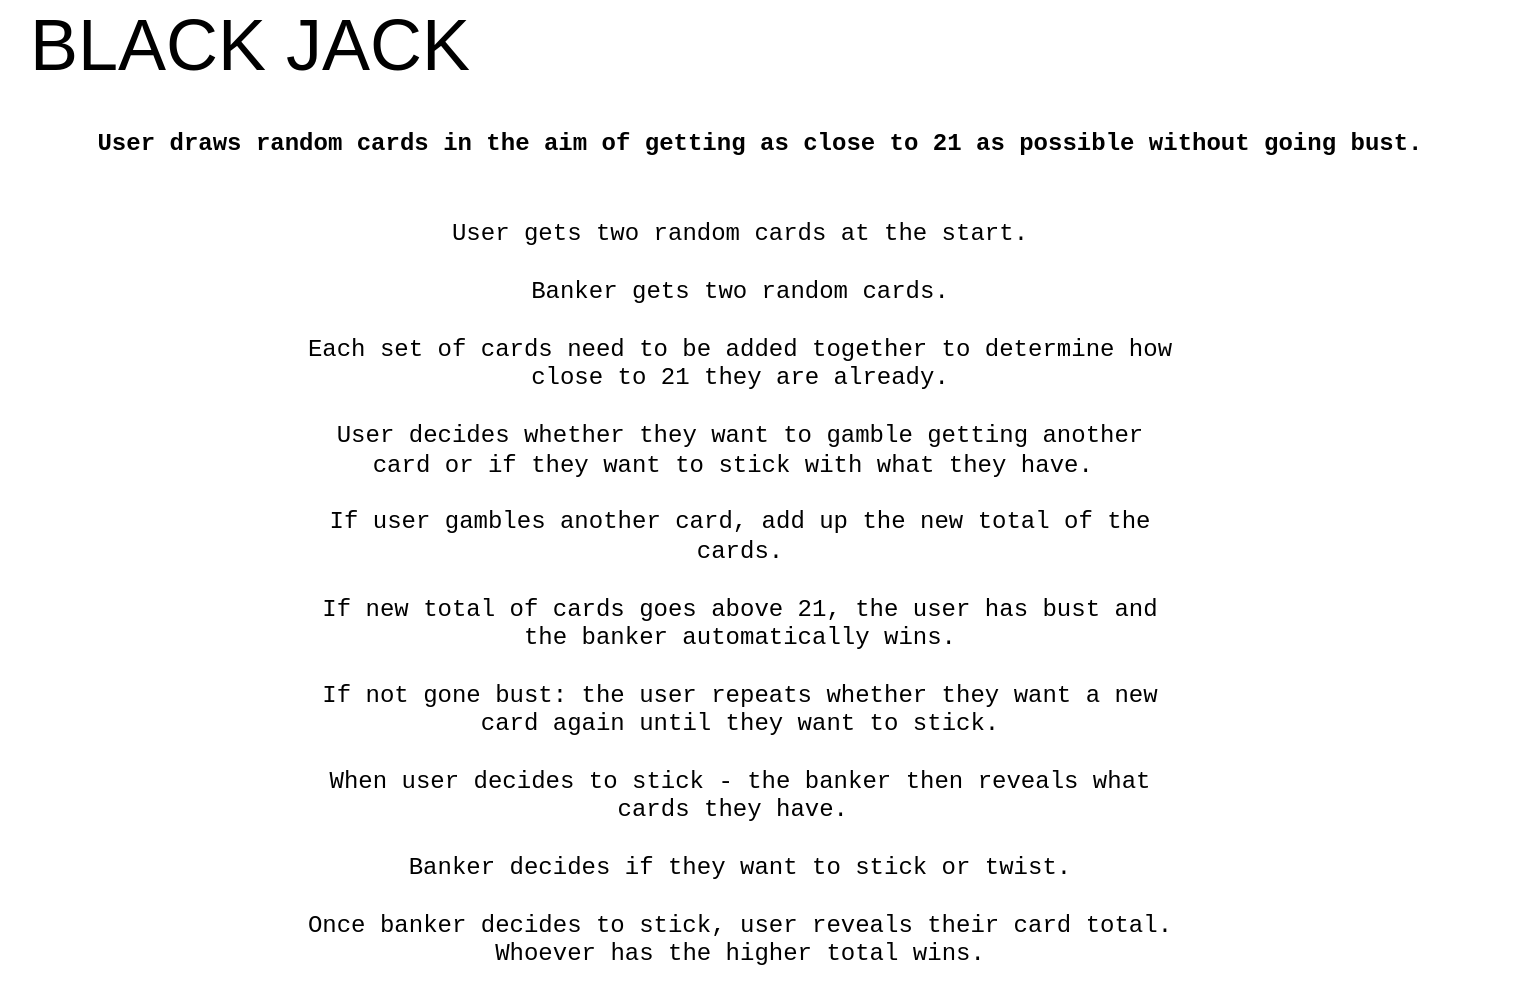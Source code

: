 <mxfile version="20.8.16" type="device"><diagram id="kgpKYQtTHZ0yAKxKKP6v" name="Page-1"><mxGraphModel dx="1033" dy="589" grid="1" gridSize="10" guides="1" tooltips="1" connect="1" arrows="1" fold="1" page="1" pageScale="1" pageWidth="850" pageHeight="1100" math="0" shadow="0"><root><mxCell id="0"/><mxCell id="1" parent="0"/><mxCell id="UHY59mBkDeZtdqDYAhSy-1" value="&lt;font style=&quot;font-size: 36px;&quot;&gt;BLACK JACK&lt;/font&gt;" style="text;html=1;strokeColor=none;fillColor=none;align=center;verticalAlign=middle;whiteSpace=wrap;rounded=0;" vertex="1" parent="1"><mxGeometry x="50" y="40" width="230" height="40" as="geometry"/></mxCell><mxCell id="UHY59mBkDeZtdqDYAhSy-3" value="&lt;font style=&quot;font-size: 12px;&quot; face=&quot;Courier New&quot;&gt;&lt;b&gt;User draws random cards in the aim of getting as close to 21 as possible without going bust.&lt;/b&gt;&lt;/font&gt;" style="text;html=1;strokeColor=none;fillColor=none;align=center;verticalAlign=middle;whiteSpace=wrap;rounded=0;fontSize=36;" vertex="1" parent="1"><mxGeometry x="40" y="80" width="760" height="40" as="geometry"/></mxCell><mxCell id="UHY59mBkDeZtdqDYAhSy-4" value="User gets two random cards at the start.&lt;br&gt;&lt;br&gt;Banker gets two random cards.&lt;br&gt;&lt;br&gt;Each set of cards need to be added together to determine how close to 21 they are already.&lt;br&gt;&lt;br&gt;User decides whether they want to gamble getting another card or if they want to stick with what they have.&amp;nbsp;&lt;br&gt;&lt;br&gt;If user gambles another card, add up the new total of the cards.&lt;br&gt;&lt;br&gt;If new total of cards goes above 21, the user has bust and the banker automatically wins.&lt;br&gt;&lt;br&gt;If not gone bust: the user repeats whether they want a new card again until they want to stick.&lt;br&gt;&lt;br&gt;When user decides to stick - the banker then reveals what cards they have.&amp;nbsp;&lt;br&gt;&lt;br&gt;Banker decides if they want to stick or twist.&lt;br&gt;&lt;br&gt;Once banker decides to stick, user reveals their card total. Whoever has the higher total wins." style="text;html=1;strokeColor=none;fillColor=none;align=center;verticalAlign=middle;whiteSpace=wrap;rounded=0;fontSize=12;fontFamily=Courier New;" vertex="1" parent="1"><mxGeometry x="190" y="140" width="440" height="390" as="geometry"/></mxCell></root></mxGraphModel></diagram></mxfile>